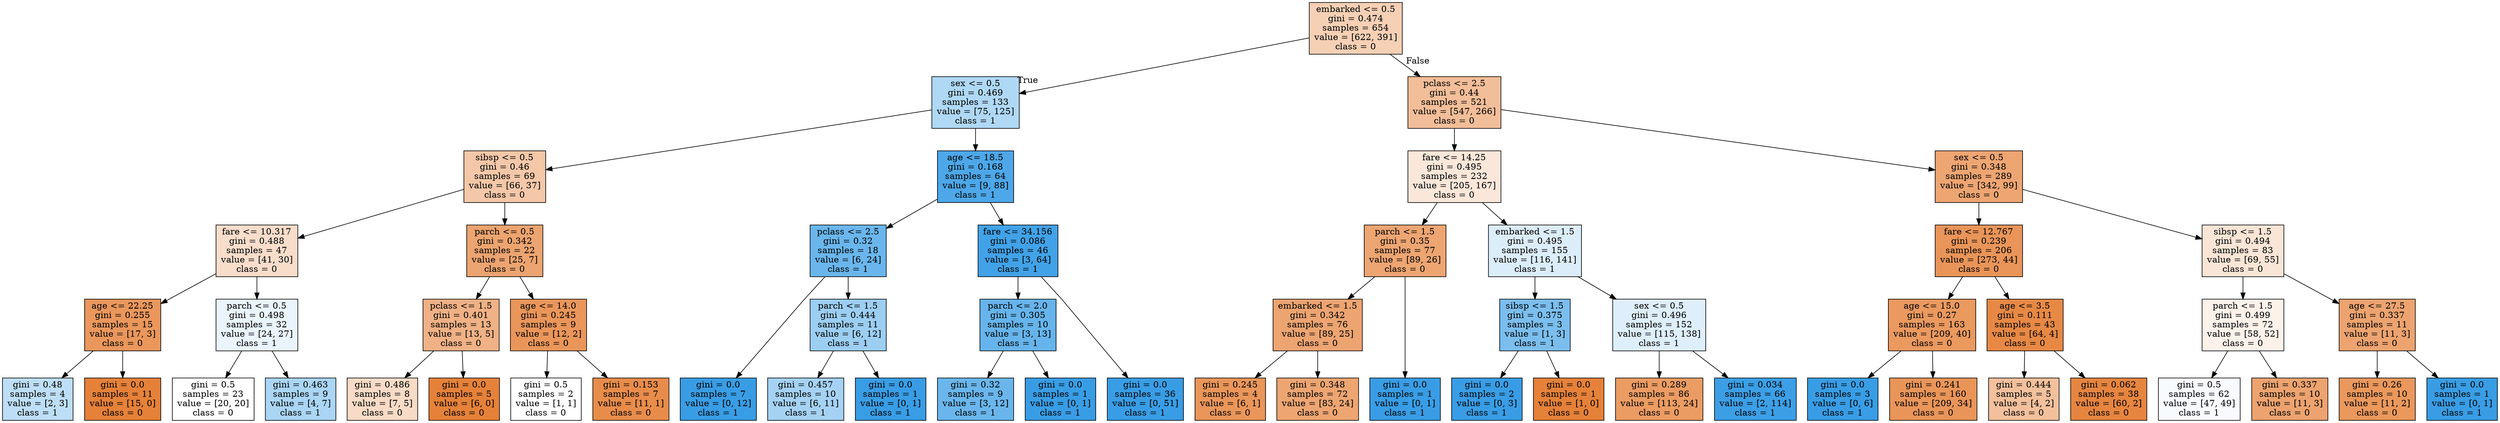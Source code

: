 digraph Tree {
node [shape=box, style="filled", color="black"] ;
graph [ranksep=equally, splines=polyline] ;
0 [label="embarked <= 0.5\ngini = 0.474\nsamples = 654\nvalue = [622, 391]\nclass = 0", fillcolor="#e581395f"] ;
1 [label="sex <= 0.5\ngini = 0.469\nsamples = 133\nvalue = [75, 125]\nclass = 1", fillcolor="#399de566"] ;
0 -> 1 [labeldistance=2.5, labelangle=45, headlabel="True"] ;
2 [label="sibsp <= 0.5\ngini = 0.46\nsamples = 69\nvalue = [66, 37]\nclass = 0", fillcolor="#e5813970"] ;
1 -> 2 ;
3 [label="fare <= 10.317\ngini = 0.488\nsamples = 47\nvalue = [41, 30]\nclass = 0", fillcolor="#e5813944"] ;
2 -> 3 ;
4 [label="age <= 22.25\ngini = 0.255\nsamples = 15\nvalue = [17, 3]\nclass = 0", fillcolor="#e58139d2"] ;
3 -> 4 ;
5 [label="gini = 0.48\nsamples = 4\nvalue = [2, 3]\nclass = 1", fillcolor="#399de555"] ;
4 -> 5 ;
6 [label="gini = 0.0\nsamples = 11\nvalue = [15, 0]\nclass = 0", fillcolor="#e58139ff"] ;
4 -> 6 ;
7 [label="parch <= 0.5\ngini = 0.498\nsamples = 32\nvalue = [24, 27]\nclass = 1", fillcolor="#399de51c"] ;
3 -> 7 ;
8 [label="gini = 0.5\nsamples = 23\nvalue = [20, 20]\nclass = 0", fillcolor="#e5813900"] ;
7 -> 8 ;
9 [label="gini = 0.463\nsamples = 9\nvalue = [4, 7]\nclass = 1", fillcolor="#399de56d"] ;
7 -> 9 ;
10 [label="parch <= 0.5\ngini = 0.342\nsamples = 22\nvalue = [25, 7]\nclass = 0", fillcolor="#e58139b8"] ;
2 -> 10 ;
11 [label="pclass <= 1.5\ngini = 0.401\nsamples = 13\nvalue = [13, 5]\nclass = 0", fillcolor="#e581399d"] ;
10 -> 11 ;
12 [label="gini = 0.486\nsamples = 8\nvalue = [7, 5]\nclass = 0", fillcolor="#e5813949"] ;
11 -> 12 ;
13 [label="gini = 0.0\nsamples = 5\nvalue = [6, 0]\nclass = 0", fillcolor="#e58139ff"] ;
11 -> 13 ;
14 [label="age <= 14.0\ngini = 0.245\nsamples = 9\nvalue = [12, 2]\nclass = 0", fillcolor="#e58139d4"] ;
10 -> 14 ;
15 [label="gini = 0.5\nsamples = 2\nvalue = [1, 1]\nclass = 0", fillcolor="#e5813900"] ;
14 -> 15 ;
16 [label="gini = 0.153\nsamples = 7\nvalue = [11, 1]\nclass = 0", fillcolor="#e58139e8"] ;
14 -> 16 ;
17 [label="age <= 18.5\ngini = 0.168\nsamples = 64\nvalue = [9, 88]\nclass = 1", fillcolor="#399de5e5"] ;
1 -> 17 ;
18 [label="pclass <= 2.5\ngini = 0.32\nsamples = 18\nvalue = [6, 24]\nclass = 1", fillcolor="#399de5bf"] ;
17 -> 18 ;
19 [label="gini = 0.0\nsamples = 7\nvalue = [0, 12]\nclass = 1", fillcolor="#399de5ff"] ;
18 -> 19 ;
20 [label="parch <= 1.5\ngini = 0.444\nsamples = 11\nvalue = [6, 12]\nclass = 1", fillcolor="#399de57f"] ;
18 -> 20 ;
21 [label="gini = 0.457\nsamples = 10\nvalue = [6, 11]\nclass = 1", fillcolor="#399de574"] ;
20 -> 21 ;
22 [label="gini = 0.0\nsamples = 1\nvalue = [0, 1]\nclass = 1", fillcolor="#399de5ff"] ;
20 -> 22 ;
23 [label="fare <= 34.156\ngini = 0.086\nsamples = 46\nvalue = [3, 64]\nclass = 1", fillcolor="#399de5f3"] ;
17 -> 23 ;
24 [label="parch <= 2.0\ngini = 0.305\nsamples = 10\nvalue = [3, 13]\nclass = 1", fillcolor="#399de5c4"] ;
23 -> 24 ;
25 [label="gini = 0.32\nsamples = 9\nvalue = [3, 12]\nclass = 1", fillcolor="#399de5bf"] ;
24 -> 25 ;
26 [label="gini = 0.0\nsamples = 1\nvalue = [0, 1]\nclass = 1", fillcolor="#399de5ff"] ;
24 -> 26 ;
27 [label="gini = 0.0\nsamples = 36\nvalue = [0, 51]\nclass = 1", fillcolor="#399de5ff"] ;
23 -> 27 ;
28 [label="pclass <= 2.5\ngini = 0.44\nsamples = 521\nvalue = [547, 266]\nclass = 0", fillcolor="#e5813983"] ;
0 -> 28 [labeldistance=2.5, labelangle=-45, headlabel="False"] ;
29 [label="fare <= 14.25\ngini = 0.495\nsamples = 232\nvalue = [205, 167]\nclass = 0", fillcolor="#e581392f"] ;
28 -> 29 ;
30 [label="parch <= 1.5\ngini = 0.35\nsamples = 77\nvalue = [89, 26]\nclass = 0", fillcolor="#e58139b5"] ;
29 -> 30 ;
31 [label="embarked <= 1.5\ngini = 0.342\nsamples = 76\nvalue = [89, 25]\nclass = 0", fillcolor="#e58139b7"] ;
30 -> 31 ;
32 [label="gini = 0.245\nsamples = 4\nvalue = [6, 1]\nclass = 0", fillcolor="#e58139d4"] ;
31 -> 32 ;
33 [label="gini = 0.348\nsamples = 72\nvalue = [83, 24]\nclass = 0", fillcolor="#e58139b5"] ;
31 -> 33 ;
34 [label="gini = 0.0\nsamples = 1\nvalue = [0, 1]\nclass = 1", fillcolor="#399de5ff"] ;
30 -> 34 ;
35 [label="embarked <= 1.5\ngini = 0.495\nsamples = 155\nvalue = [116, 141]\nclass = 1", fillcolor="#399de52d"] ;
29 -> 35 ;
36 [label="sibsp <= 1.5\ngini = 0.375\nsamples = 3\nvalue = [1, 3]\nclass = 1", fillcolor="#399de5aa"] ;
35 -> 36 ;
37 [label="gini = 0.0\nsamples = 2\nvalue = [0, 3]\nclass = 1", fillcolor="#399de5ff"] ;
36 -> 37 ;
38 [label="gini = 0.0\nsamples = 1\nvalue = [1, 0]\nclass = 0", fillcolor="#e58139ff"] ;
36 -> 38 ;
39 [label="sex <= 0.5\ngini = 0.496\nsamples = 152\nvalue = [115, 138]\nclass = 1", fillcolor="#399de52a"] ;
35 -> 39 ;
40 [label="gini = 0.289\nsamples = 86\nvalue = [113, 24]\nclass = 0", fillcolor="#e58139c9"] ;
39 -> 40 ;
41 [label="gini = 0.034\nsamples = 66\nvalue = [2, 114]\nclass = 1", fillcolor="#399de5fb"] ;
39 -> 41 ;
42 [label="sex <= 0.5\ngini = 0.348\nsamples = 289\nvalue = [342, 99]\nclass = 0", fillcolor="#e58139b5"] ;
28 -> 42 ;
43 [label="fare <= 12.767\ngini = 0.239\nsamples = 206\nvalue = [273, 44]\nclass = 0", fillcolor="#e58139d6"] ;
42 -> 43 ;
44 [label="age <= 15.0\ngini = 0.27\nsamples = 163\nvalue = [209, 40]\nclass = 0", fillcolor="#e58139ce"] ;
43 -> 44 ;
45 [label="gini = 0.0\nsamples = 3\nvalue = [0, 6]\nclass = 1", fillcolor="#399de5ff"] ;
44 -> 45 ;
46 [label="gini = 0.241\nsamples = 160\nvalue = [209, 34]\nclass = 0", fillcolor="#e58139d6"] ;
44 -> 46 ;
47 [label="age <= 3.5\ngini = 0.111\nsamples = 43\nvalue = [64, 4]\nclass = 0", fillcolor="#e58139ef"] ;
43 -> 47 ;
48 [label="gini = 0.444\nsamples = 5\nvalue = [4, 2]\nclass = 0", fillcolor="#e581397f"] ;
47 -> 48 ;
49 [label="gini = 0.062\nsamples = 38\nvalue = [60, 2]\nclass = 0", fillcolor="#e58139f6"] ;
47 -> 49 ;
50 [label="sibsp <= 1.5\ngini = 0.494\nsamples = 83\nvalue = [69, 55]\nclass = 0", fillcolor="#e5813934"] ;
42 -> 50 ;
51 [label="parch <= 1.5\ngini = 0.499\nsamples = 72\nvalue = [58, 52]\nclass = 0", fillcolor="#e581391a"] ;
50 -> 51 ;
52 [label="gini = 0.5\nsamples = 62\nvalue = [47, 49]\nclass = 1", fillcolor="#399de50a"] ;
51 -> 52 ;
53 [label="gini = 0.337\nsamples = 10\nvalue = [11, 3]\nclass = 0", fillcolor="#e58139b9"] ;
51 -> 53 ;
54 [label="age <= 27.5\ngini = 0.337\nsamples = 11\nvalue = [11, 3]\nclass = 0", fillcolor="#e58139b9"] ;
50 -> 54 ;
55 [label="gini = 0.26\nsamples = 10\nvalue = [11, 2]\nclass = 0", fillcolor="#e58139d1"] ;
54 -> 55 ;
56 [label="gini = 0.0\nsamples = 1\nvalue = [0, 1]\nclass = 1", fillcolor="#399de5ff"] ;
54 -> 56 ;
{rank=same ; 0} ;
{rank=same ; 1; 28} ;
{rank=same ; 2; 17; 29; 42} ;
{rank=same ; 3; 10; 18; 23; 30; 35; 43; 50} ;
{rank=same ; 4; 7; 11; 14; 20; 24; 31; 36; 39; 44; 47; 51; 54} ;
{rank=same ; 5; 6; 8; 9; 12; 13; 15; 16; 19; 21; 22; 25; 26; 27; 32; 33; 34; 37; 38; 40; 41; 45; 46; 48; 49; 52; 53; 55; 56} ;
}